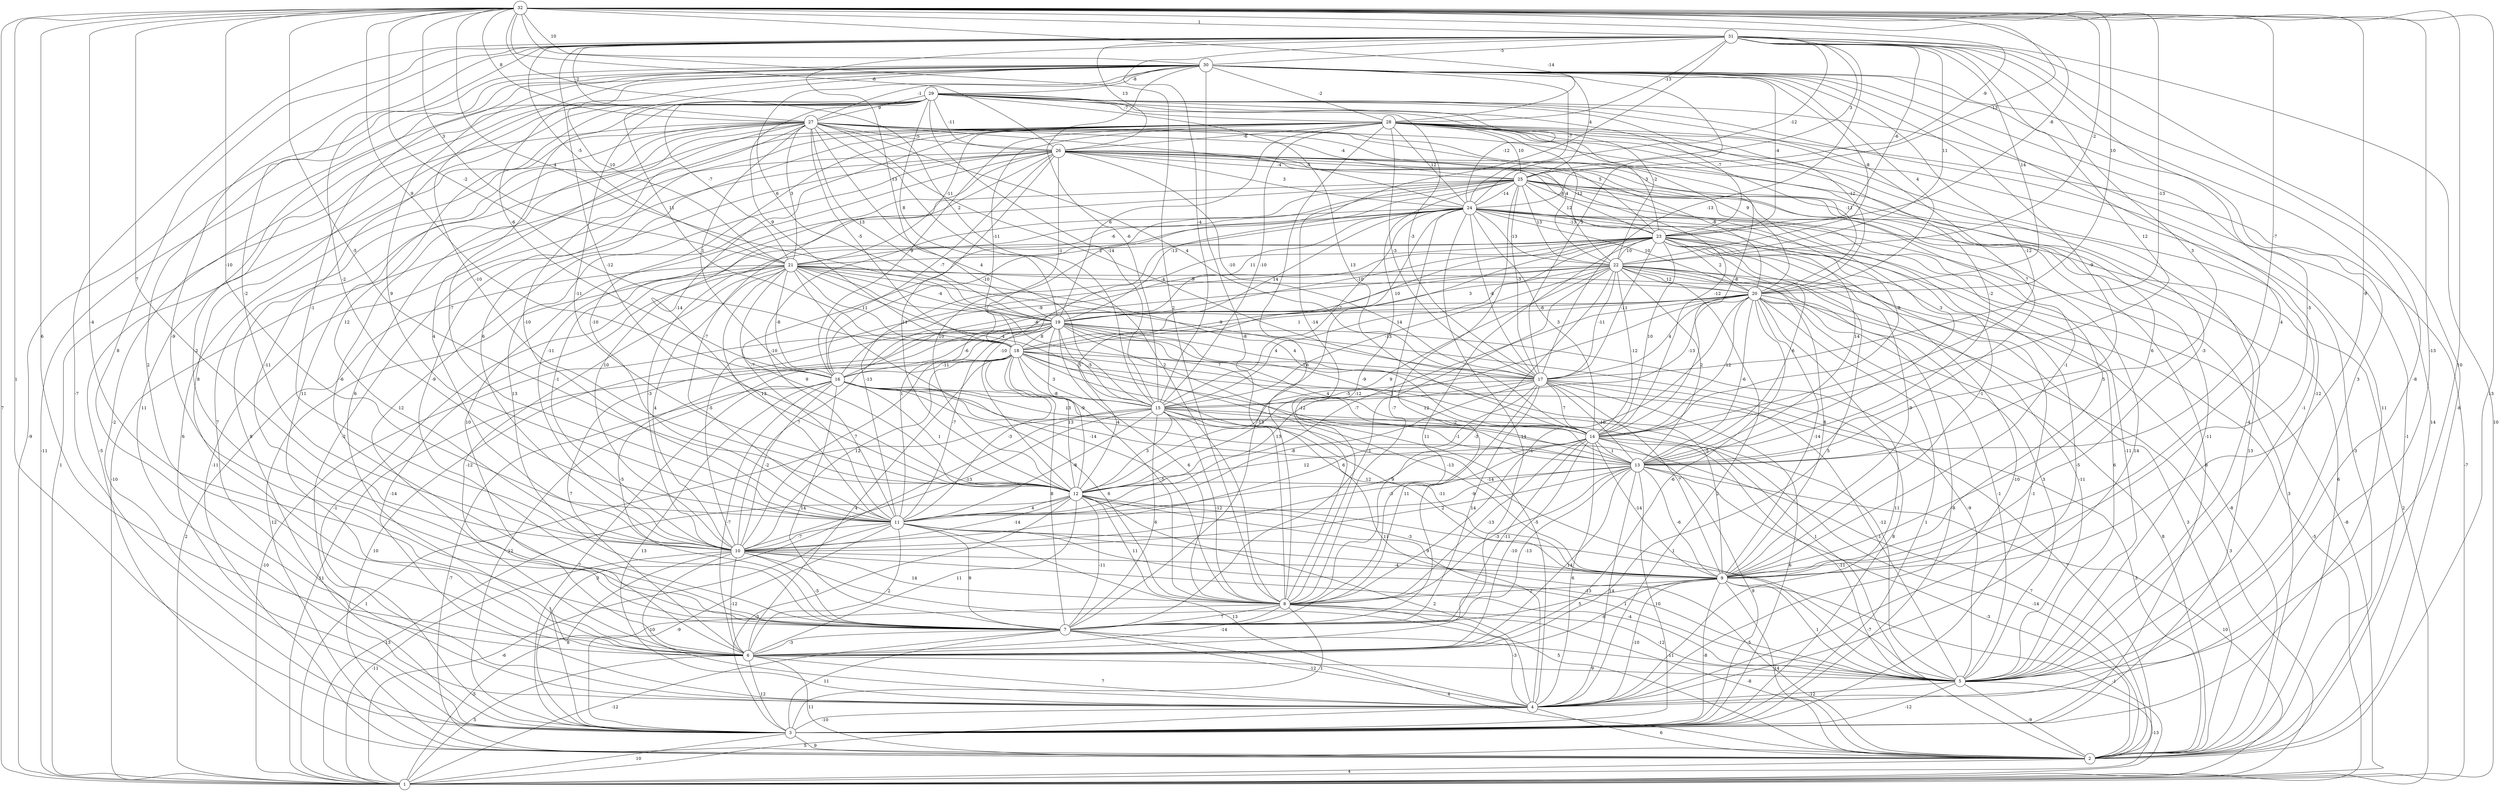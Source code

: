 graph { 
	 fontname="Helvetica,Arial,sans-serif" 
	 node [shape = circle]; 
	 32 -- 1 [label = "7"];
	 32 -- 2 [label = "13"];
	 32 -- 3 [label = "1"];
	 32 -- 4 [label = "10"];
	 32 -- 5 [label = "-13"];
	 32 -- 6 [label = "6"];
	 32 -- 7 [label = "-4"];
	 32 -- 8 [label = "2"];
	 32 -- 9 [label = "-9"];
	 32 -- 10 [label = "7"];
	 32 -- 11 [label = "-10"];
	 32 -- 12 [label = "-5"];
	 32 -- 13 [label = "-7"];
	 32 -- 15 [label = "2"];
	 32 -- 16 [label = "9"];
	 32 -- 17 [label = "-13"];
	 32 -- 18 [label = "-2"];
	 32 -- 19 [label = "4"];
	 32 -- 20 [label = "10"];
	 32 -- 21 [label = "3"];
	 32 -- 22 [label = "-2"];
	 32 -- 23 [label = "-8"];
	 32 -- 24 [label = "-13"];
	 32 -- 25 [label = "-9"];
	 32 -- 26 [label = "-6"];
	 32 -- 27 [label = "8"];
	 32 -- 28 [label = "-14"];
	 32 -- 30 [label = "10"];
	 32 -- 31 [label = "1"];
	 31 -- 1 [label = "10"];
	 31 -- 2 [label = "-8"];
	 31 -- 3 [label = "-7"];
	 31 -- 4 [label = "-8"];
	 31 -- 6 [label = "8"];
	 31 -- 7 [label = "-9"];
	 31 -- 8 [label = "-14"];
	 31 -- 9 [label = "-5"];
	 31 -- 10 [label = "-2"];
	 31 -- 11 [label = "-2"];
	 31 -- 12 [label = "-12"];
	 31 -- 13 [label = "3"];
	 31 -- 14 [label = "12"];
	 31 -- 15 [label = "-4"];
	 31 -- 17 [label = "-13"];
	 31 -- 19 [label = "13"];
	 31 -- 20 [label = "14"];
	 31 -- 21 [label = "-5"];
	 31 -- 22 [label = "11"];
	 31 -- 23 [label = "-6"];
	 31 -- 24 [label = "-12"];
	 31 -- 25 [label = "3"];
	 31 -- 26 [label = "13"];
	 31 -- 27 [label = "-2"];
	 31 -- 28 [label = "-13"];
	 31 -- 30 [label = "-5"];
	 30 -- 1 [label = "-9"];
	 30 -- 2 [label = "14"];
	 30 -- 3 [label = "11"];
	 30 -- 5 [label = "3"];
	 30 -- 6 [label = "2"];
	 30 -- 7 [label = "-2"];
	 30 -- 8 [label = "-8"];
	 30 -- 9 [label = "4"];
	 30 -- 10 [label = "-1"];
	 30 -- 11 [label = "9"];
	 30 -- 12 [label = "-10"];
	 30 -- 13 [label = "-9"];
	 30 -- 14 [label = "-12"];
	 30 -- 15 [label = "-6"];
	 30 -- 16 [label = "-6"];
	 30 -- 17 [label = "5"];
	 30 -- 18 [label = "11"];
	 30 -- 19 [label = "6"];
	 30 -- 20 [label = "4"];
	 30 -- 21 [label = "10"];
	 30 -- 22 [label = "-8"];
	 30 -- 23 [label = "-4"];
	 30 -- 24 [label = "-7"];
	 30 -- 25 [label = "4"];
	 30 -- 27 [label = "-1"];
	 30 -- 28 [label = "-2"];
	 30 -- 29 [label = "-8"];
	 29 -- 1 [label = "-11"];
	 29 -- 2 [label = "-1"];
	 29 -- 3 [label = "-2"];
	 29 -- 4 [label = "11"];
	 29 -- 5 [label = "-12"];
	 29 -- 6 [label = "8"];
	 29 -- 7 [label = "-11"];
	 29 -- 10 [label = "12"];
	 29 -- 11 [label = "-7"];
	 29 -- 12 [label = "-11"];
	 29 -- 13 [label = "7"];
	 29 -- 14 [label = "13"];
	 29 -- 15 [label = "-14"];
	 29 -- 17 [label = "-3"];
	 29 -- 18 [label = "9"];
	 29 -- 19 [label = "8"];
	 29 -- 20 [label = "-12"];
	 29 -- 21 [label = "-7"];
	 29 -- 22 [label = "-2"];
	 29 -- 23 [label = "-7"];
	 29 -- 24 [label = "-12"];
	 29 -- 26 [label = "-11"];
	 29 -- 27 [label = "9"];
	 29 -- 28 [label = "-7"];
	 28 -- 1 [label = "-7"];
	 28 -- 2 [label = "-3"];
	 28 -- 3 [label = "8"];
	 28 -- 5 [label = "-1"];
	 28 -- 6 [label = "6"];
	 28 -- 7 [label = "-9"];
	 28 -- 8 [label = "6"];
	 28 -- 9 [label = "-3"];
	 28 -- 10 [label = "6"];
	 28 -- 11 [label = "-10"];
	 28 -- 12 [label = "-14"];
	 28 -- 13 [label = "-2"];
	 28 -- 14 [label = "-8"];
	 28 -- 15 [label = "-10"];
	 28 -- 16 [label = "9"];
	 28 -- 17 [label = "-3"];
	 28 -- 18 [label = "-11"];
	 28 -- 19 [label = "6"];
	 28 -- 20 [label = "-11"];
	 28 -- 21 [label = "-11"];
	 28 -- 22 [label = "-12"];
	 28 -- 23 [label = "3"];
	 28 -- 24 [label = "12"];
	 28 -- 25 [label = "10"];
	 28 -- 26 [label = "-6"];
	 27 -- 1 [label = "1"];
	 27 -- 2 [label = "-5"];
	 27 -- 3 [label = "6"];
	 27 -- 4 [label = "7"];
	 27 -- 6 [label = "11"];
	 27 -- 7 [label = "-6"];
	 27 -- 8 [label = "2"];
	 27 -- 9 [label = "6"];
	 27 -- 10 [label = "4"];
	 27 -- 11 [label = "-10"];
	 27 -- 14 [label = "-4"];
	 27 -- 15 [label = "4"];
	 27 -- 16 [label = "1"];
	 27 -- 17 [label = "4"];
	 27 -- 18 [label = "-5"];
	 27 -- 19 [label = "13"];
	 27 -- 20 [label = "9"];
	 27 -- 21 [label = "3"];
	 27 -- 22 [label = "4"];
	 27 -- 23 [label = "5"];
	 27 -- 24 [label = "-5"];
	 27 -- 25 [label = "-4"];
	 27 -- 26 [label = "-5"];
	 26 -- 1 [label = "-10"];
	 26 -- 2 [label = "-11"];
	 26 -- 3 [label = "13"];
	 26 -- 4 [label = "-2"];
	 26 -- 5 [label = "-4"];
	 26 -- 6 [label = "12"];
	 26 -- 7 [label = "13"];
	 26 -- 9 [label = "-1"];
	 26 -- 10 [label = "-11"];
	 26 -- 11 [label = "-7"];
	 26 -- 12 [label = "11"];
	 26 -- 13 [label = "3"];
	 26 -- 14 [label = "-12"];
	 26 -- 16 [label = "-7"];
	 26 -- 17 [label = "-10"];
	 26 -- 18 [label = "-1"];
	 26 -- 20 [label = "-8"];
	 26 -- 23 [label = "-8"];
	 26 -- 24 [label = "3"];
	 26 -- 25 [label = "-4"];
	 25 -- 2 [label = "6"];
	 25 -- 3 [label = "8"];
	 25 -- 4 [label = "14"];
	 25 -- 5 [label = "-11"];
	 25 -- 6 [label = "10"];
	 25 -- 7 [label = "12"];
	 25 -- 8 [label = "-12"];
	 25 -- 9 [label = "5"];
	 25 -- 10 [label = "10"];
	 25 -- 11 [label = "-10"];
	 25 -- 12 [label = "10"];
	 25 -- 14 [label = "-9"];
	 25 -- 16 [label = "-10"];
	 25 -- 17 [label = "-3"];
	 25 -- 19 [label = "-13"];
	 25 -- 22 [label = "13"];
	 25 -- 23 [label = "12"];
	 25 -- 24 [label = "-14"];
	 24 -- 1 [label = "2"];
	 24 -- 2 [label = "3"];
	 24 -- 4 [label = "-5"];
	 24 -- 5 [label = "-11"];
	 24 -- 6 [label = "14"];
	 24 -- 7 [label = "-13"];
	 24 -- 8 [label = "-7"];
	 24 -- 9 [label = "-1"];
	 24 -- 10 [label = "-1"];
	 24 -- 11 [label = "-7"];
	 24 -- 12 [label = "-10"];
	 24 -- 13 [label = "14"];
	 24 -- 14 [label = "3"];
	 24 -- 15 [label = "-7"];
	 24 -- 17 [label = "-8"];
	 24 -- 18 [label = "14"];
	 24 -- 19 [label = "11"];
	 24 -- 20 [label = "10"];
	 24 -- 21 [label = "-6"];
	 24 -- 22 [label = "-13"];
	 24 -- 23 [label = "-13"];
	 23 -- 1 [label = "-8"];
	 23 -- 2 [label = "-8"];
	 23 -- 3 [label = "-1"];
	 23 -- 4 [label = "-10"];
	 23 -- 5 [label = "6"];
	 23 -- 6 [label = "5"];
	 23 -- 7 [label = "11"];
	 23 -- 9 [label = "-9"];
	 23 -- 10 [label = "-3"];
	 23 -- 11 [label = "-13"];
	 23 -- 12 [label = "5"];
	 23 -- 13 [label = "6"];
	 23 -- 14 [label = "10"];
	 23 -- 15 [label = "14"];
	 23 -- 16 [label = "-9"];
	 23 -- 17 [label = "-11"];
	 23 -- 18 [label = "10"];
	 23 -- 19 [label = "-10"];
	 23 -- 20 [label = "2"];
	 23 -- 21 [label = "2"];
	 23 -- 22 [label = "10"];
	 22 -- 1 [label = "-5"];
	 22 -- 2 [label = "3"];
	 22 -- 3 [label = "-8"];
	 22 -- 4 [label = "2"];
	 22 -- 5 [label = "-11"];
	 22 -- 7 [label = "-1"];
	 22 -- 8 [label = "-3"];
	 22 -- 9 [label = "8"];
	 22 -- 10 [label = "-5"];
	 22 -- 11 [label = "1"];
	 22 -- 12 [label = "9"];
	 22 -- 13 [label = "2"];
	 22 -- 14 [label = "-12"];
	 22 -- 15 [label = "-13"];
	 22 -- 16 [label = "-6"];
	 22 -- 17 [label = "-11"];
	 22 -- 19 [label = "3"];
	 22 -- 20 [label = "12"];
	 21 -- 1 [label = "2"];
	 21 -- 2 [label = "12"];
	 21 -- 3 [label = "-1"];
	 21 -- 4 [label = "-14"];
	 21 -- 5 [label = "3"];
	 21 -- 6 [label = "-12"];
	 21 -- 8 [label = "-14"];
	 21 -- 10 [label = "4"];
	 21 -- 11 [label = "13"];
	 21 -- 12 [label = "9"];
	 21 -- 13 [label = "7"];
	 21 -- 14 [label = "4"];
	 21 -- 15 [label = "-4"];
	 21 -- 16 [label = "-8"];
	 21 -- 17 [label = "-9"];
	 21 -- 18 [label = "11"];
	 21 -- 19 [label = "-4"];
	 21 -- 20 [label = "-9"];
	 20 -- 1 [label = "3"];
	 20 -- 2 [label = "8"];
	 20 -- 3 [label = "1"];
	 20 -- 4 [label = "11"];
	 20 -- 5 [label = "-1"];
	 20 -- 6 [label = "-6"];
	 20 -- 8 [label = "-1"];
	 20 -- 9 [label = "-14"];
	 20 -- 10 [label = "7"];
	 20 -- 11 [label = "-7"];
	 20 -- 12 [label = "1"];
	 20 -- 13 [label = "-6"];
	 20 -- 14 [label = "12"];
	 20 -- 15 [label = "-13"];
	 20 -- 17 [label = "4"];
	 20 -- 18 [label = "1"];
	 20 -- 19 [label = "-6"];
	 19 -- 1 [label = "-10"];
	 19 -- 2 [label = "10"];
	 19 -- 3 [label = "8"];
	 19 -- 4 [label = "-5"];
	 19 -- 5 [label = "-9"];
	 19 -- 6 [label = "7"];
	 19 -- 7 [label = "-5"];
	 19 -- 8 [label = "6"];
	 19 -- 9 [label = "-5"];
	 19 -- 10 [label = "7"];
	 19 -- 11 [label = "-7"];
	 19 -- 12 [label = "-9"];
	 19 -- 13 [label = "4"];
	 19 -- 14 [label = "-9"];
	 19 -- 15 [label = "-5"];
	 19 -- 16 [label = "-6"];
	 19 -- 17 [label = "4"];
	 19 -- 18 [label = "8"];
	 18 -- 1 [label = "11"];
	 18 -- 2 [label = "7"];
	 18 -- 3 [label = "12"];
	 18 -- 4 [label = "11"];
	 18 -- 5 [label = "-12"];
	 18 -- 6 [label = "4"];
	 18 -- 7 [label = "8"];
	 18 -- 8 [label = "-5"];
	 18 -- 9 [label = "-13"];
	 18 -- 10 [label = "12"];
	 18 -- 11 [label = "-3"];
	 18 -- 12 [label = "13"];
	 18 -- 13 [label = "-12"];
	 18 -- 15 [label = "3"];
	 18 -- 16 [label = "-11"];
	 18 -- 17 [label = "7"];
	 17 -- 2 [label = "3"];
	 17 -- 3 [label = "6"];
	 17 -- 5 [label = "-1"];
	 17 -- 7 [label = "14"];
	 17 -- 8 [label = "11"];
	 17 -- 9 [label = "7"];
	 17 -- 10 [label = "6"];
	 17 -- 11 [label = "-8"];
	 17 -- 12 [label = "13"];
	 17 -- 13 [label = "-10"];
	 17 -- 14 [label = "7"];
	 17 -- 15 [label = "-5"];
	 16 -- 2 [label = "-7"];
	 16 -- 3 [label = "7"];
	 16 -- 4 [label = "13"];
	 16 -- 5 [label = "1"];
	 16 -- 6 [label = "-7"];
	 16 -- 7 [label = "14"];
	 16 -- 8 [label = "6"];
	 16 -- 9 [label = "12"];
	 16 -- 10 [label = "-2"];
	 16 -- 12 [label = "1"];
	 16 -- 13 [label = "-4"];
	 16 -- 14 [label = "13"];
	 16 -- 15 [label = "-8"];
	 15 -- 1 [label = "1"];
	 15 -- 2 [label = "7"];
	 15 -- 3 [label = "3"];
	 15 -- 5 [label = "1"];
	 15 -- 7 [label = "6"];
	 15 -- 8 [label = "-12"];
	 15 -- 9 [label = "-11"];
	 15 -- 10 [label = "-13"];
	 15 -- 11 [label = "-8"];
	 15 -- 12 [label = "3"];
	 15 -- 13 [label = "-1"];
	 15 -- 14 [label = "-2"];
	 14 -- 2 [label = "-14"];
	 14 -- 3 [label = "9"];
	 14 -- 4 [label = "6"];
	 14 -- 5 [label = "-11"];
	 14 -- 6 [label = "-10"];
	 14 -- 7 [label = "-11"];
	 14 -- 8 [label = "-13"];
	 14 -- 9 [label = "-14"];
	 14 -- 10 [label = "-3"];
	 14 -- 11 [label = "9"];
	 14 -- 12 [label = "12"];
	 14 -- 13 [label = "1"];
	 13 -- 1 [label = "10"];
	 13 -- 2 [label = "-3"];
	 13 -- 3 [label = "10"];
	 13 -- 4 [label = "14"];
	 13 -- 6 [label = "14"];
	 13 -- 7 [label = "-13"];
	 13 -- 8 [label = "-3"];
	 13 -- 9 [label = "-6"];
	 13 -- 10 [label = "2"];
	 13 -- 11 [label = "-9"];
	 13 -- 12 [label = "-14"];
	 12 -- 1 [label = "13"];
	 12 -- 2 [label = "-7"];
	 12 -- 3 [label = "-3"];
	 12 -- 4 [label = "2"];
	 12 -- 5 [label = "-13"];
	 12 -- 6 [label = "11"];
	 12 -- 7 [label = "-11"];
	 12 -- 8 [label = "11"];
	 12 -- 9 [label = "-3"];
	 12 -- 10 [label = "-14"];
	 12 -- 11 [label = "4"];
	 11 -- 1 [label = "-6"];
	 11 -- 2 [label = "5"];
	 11 -- 3 [label = "-9"];
	 11 -- 4 [label = "13"];
	 11 -- 5 [label = "1"];
	 11 -- 6 [label = "2"];
	 11 -- 7 [label = "9"];
	 11 -- 9 [label = "9"];
	 11 -- 10 [label = "-7"];
	 10 -- 1 [label = "-11"];
	 10 -- 2 [label = "5"];
	 10 -- 3 [label = "8"];
	 10 -- 4 [label = "-10"];
	 10 -- 5 [label = "-4"];
	 10 -- 6 [label = "-12"];
	 10 -- 7 [label = "-5"];
	 10 -- 8 [label = "14"];
	 10 -- 9 [label = "-4"];
	 9 -- 1 [label = "-1"];
	 9 -- 2 [label = "14"];
	 9 -- 3 [label = "-8"];
	 9 -- 4 [label = "-10"];
	 9 -- 5 [label = "1"];
	 9 -- 6 [label = "-8"];
	 9 -- 7 [label = "5"];
	 9 -- 8 [label = "2"];
	 8 -- 1 [label = "-5"];
	 8 -- 2 [label = "-8"];
	 8 -- 3 [label = "1"];
	 8 -- 4 [label = "-3"];
	 8 -- 5 [label = "-12"];
	 8 -- 6 [label = "-14"];
	 8 -- 7 [label = "7"];
	 7 -- 1 [label = "-12"];
	 7 -- 2 [label = "4"];
	 7 -- 3 [label = "11"];
	 7 -- 4 [label = "-12"];
	 7 -- 5 [label = "-11"];
	 7 -- 6 [label = "-3"];
	 6 -- 1 [label = "5"];
	 6 -- 2 [label = "11"];
	 6 -- 3 [label = "12"];
	 6 -- 4 [label = "7"];
	 6 -- 5 [label = "9"];
	 5 -- 1 [label = "-13"];
	 5 -- 2 [label = "-9"];
	 5 -- 3 [label = "-12"];
	 5 -- 4 [label = "-12"];
	 4 -- 1 [label = "5"];
	 4 -- 2 [label = "6"];
	 4 -- 3 [label = "-10"];
	 3 -- 1 [label = "10"];
	 3 -- 2 [label = "9"];
	 2 -- 1 [label = "4"];
	 1;
	 2;
	 3;
	 4;
	 5;
	 6;
	 7;
	 8;
	 9;
	 10;
	 11;
	 12;
	 13;
	 14;
	 15;
	 16;
	 17;
	 18;
	 19;
	 20;
	 21;
	 22;
	 23;
	 24;
	 25;
	 26;
	 27;
	 28;
	 29;
	 30;
	 31;
	 32;
}
